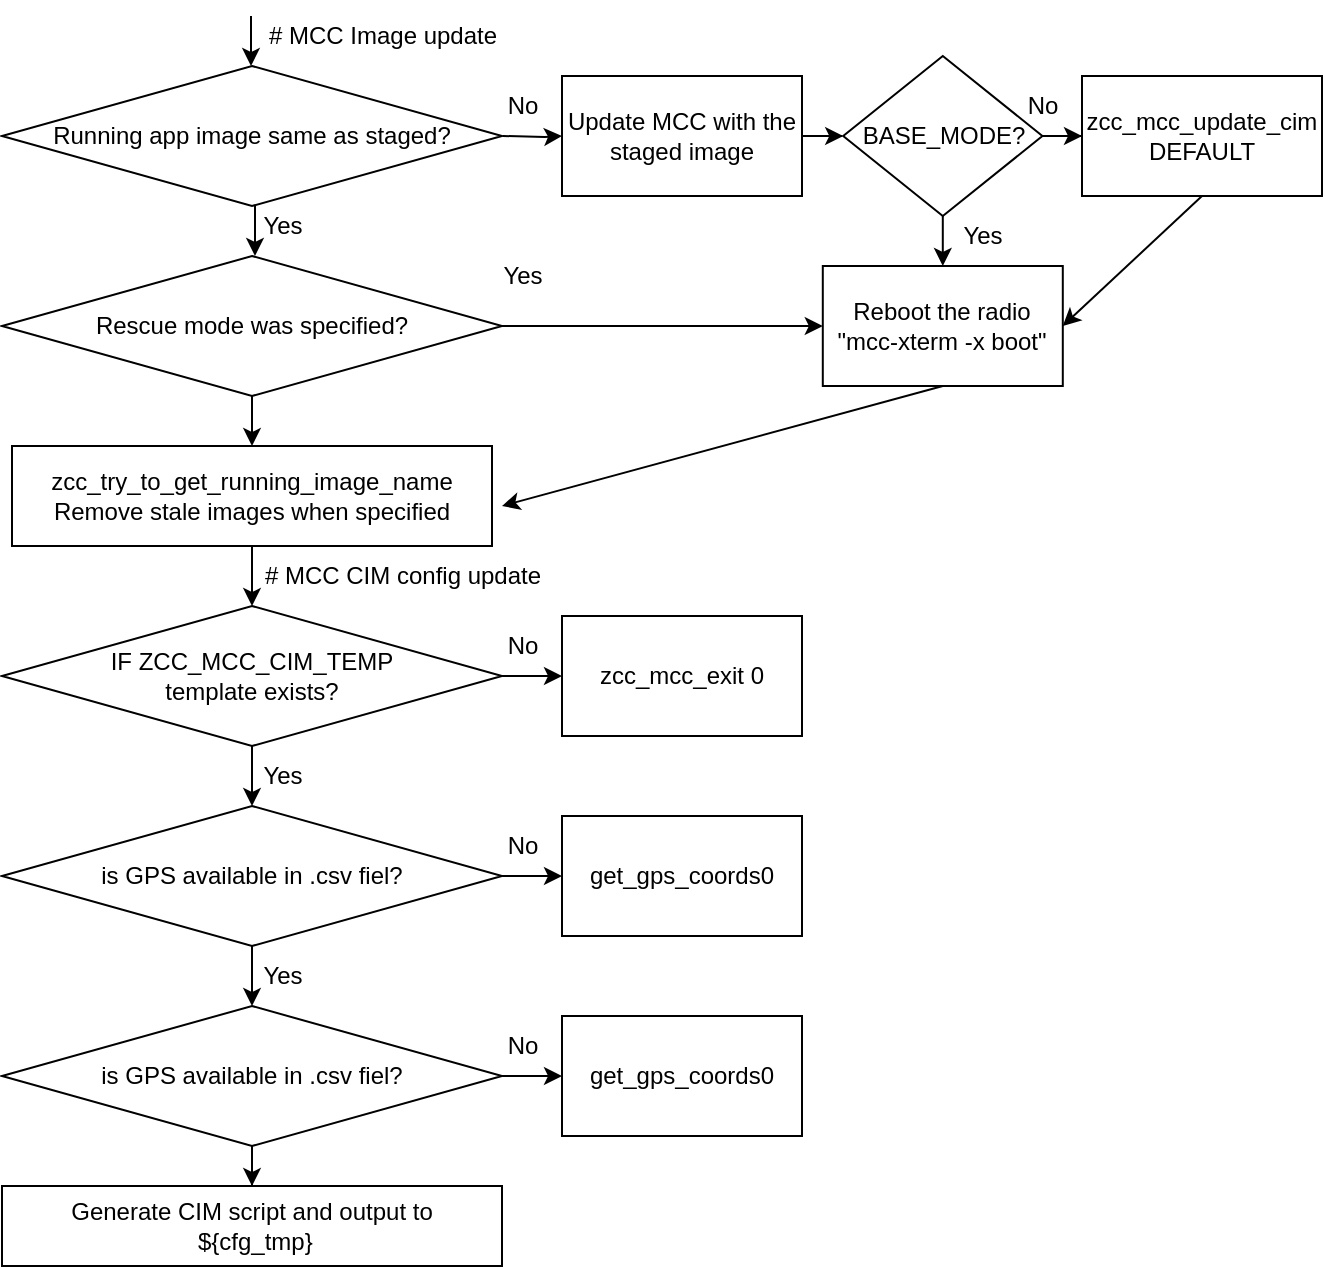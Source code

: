 <mxfile version="20.3.3" type="github">
  <diagram id="He15e3YWLe-SYebc_zrN" name="Page-1">
    <mxGraphModel dx="1038" dy="1689" grid="1" gridSize="10" guides="1" tooltips="1" connect="1" arrows="1" fold="1" page="1" pageScale="1" pageWidth="850" pageHeight="1100" math="0" shadow="0">
      <root>
        <mxCell id="0" />
        <mxCell id="1" parent="0" />
        <mxCell id="zKaXvbOO1B1zrBiY8Xn6-1" value="" style="edgeStyle=orthogonalEdgeStyle;rounded=0;orthogonalLoop=1;jettySize=auto;html=1;" edge="1" parent="1" target="zKaXvbOO1B1zrBiY8Xn6-2">
          <mxGeometry relative="1" as="geometry">
            <mxPoint x="450.4" y="55" as="sourcePoint" />
          </mxGeometry>
        </mxCell>
        <mxCell id="zKaXvbOO1B1zrBiY8Xn6-10" value="" style="edgeStyle=orthogonalEdgeStyle;rounded=0;orthogonalLoop=1;jettySize=auto;html=1;" edge="1" parent="1" source="zKaXvbOO1B1zrBiY8Xn6-2" target="zKaXvbOO1B1zrBiY8Xn6-9">
          <mxGeometry relative="1" as="geometry" />
        </mxCell>
        <mxCell id="zKaXvbOO1B1zrBiY8Xn6-2" value="Update MCC with the staged image" style="whiteSpace=wrap;html=1;" vertex="1" parent="1">
          <mxGeometry x="480" y="25" width="120" height="60" as="geometry" />
        </mxCell>
        <mxCell id="zKaXvbOO1B1zrBiY8Xn6-3" value="No" style="text;html=1;align=center;verticalAlign=middle;resizable=0;points=[];autosize=1;strokeColor=none;fillColor=none;" vertex="1" parent="1">
          <mxGeometry x="440" y="25" width="40" height="30" as="geometry" />
        </mxCell>
        <mxCell id="zKaXvbOO1B1zrBiY8Xn6-5" value="Running app image same as staged?" style="rhombus;whiteSpace=wrap;html=1;" vertex="1" parent="1">
          <mxGeometry x="200" y="20" width="250" height="70" as="geometry" />
        </mxCell>
        <mxCell id="zKaXvbOO1B1zrBiY8Xn6-6" value="" style="edgeStyle=orthogonalEdgeStyle;rounded=0;orthogonalLoop=1;jettySize=auto;html=1;" edge="1" parent="1">
          <mxGeometry relative="1" as="geometry">
            <mxPoint x="324.5" y="20" as="targetPoint" />
            <mxPoint x="324.5" y="-5" as="sourcePoint" />
          </mxGeometry>
        </mxCell>
        <mxCell id="zKaXvbOO1B1zrBiY8Xn6-7" value="Reboot the radio&lt;br&gt;&quot;mcc-xterm -x boot&quot;" style="whiteSpace=wrap;html=1;" vertex="1" parent="1">
          <mxGeometry x="610.4" y="120" width="120" height="60" as="geometry" />
        </mxCell>
        <mxCell id="zKaXvbOO1B1zrBiY8Xn6-12" value="" style="edgeStyle=orthogonalEdgeStyle;rounded=0;orthogonalLoop=1;jettySize=auto;html=1;" edge="1" parent="1" source="zKaXvbOO1B1zrBiY8Xn6-9" target="zKaXvbOO1B1zrBiY8Xn6-11">
          <mxGeometry relative="1" as="geometry" />
        </mxCell>
        <mxCell id="zKaXvbOO1B1zrBiY8Xn6-13" value="" style="edgeStyle=orthogonalEdgeStyle;rounded=0;orthogonalLoop=1;jettySize=auto;html=1;" edge="1" parent="1" source="zKaXvbOO1B1zrBiY8Xn6-9" target="zKaXvbOO1B1zrBiY8Xn6-7">
          <mxGeometry relative="1" as="geometry" />
        </mxCell>
        <mxCell id="zKaXvbOO1B1zrBiY8Xn6-9" value="BASE_MODE?" style="rhombus;whiteSpace=wrap;html=1;" vertex="1" parent="1">
          <mxGeometry x="620.6" y="15" width="99.6" height="80" as="geometry" />
        </mxCell>
        <mxCell id="zKaXvbOO1B1zrBiY8Xn6-11" value="zcc_mcc_update_cim DEFAULT" style="whiteSpace=wrap;html=1;" vertex="1" parent="1">
          <mxGeometry x="740" y="25" width="120" height="60" as="geometry" />
        </mxCell>
        <mxCell id="zKaXvbOO1B1zrBiY8Xn6-14" value="" style="endArrow=classic;html=1;rounded=0;entryX=1;entryY=0.5;entryDx=0;entryDy=0;exitX=0.5;exitY=1;exitDx=0;exitDy=0;" edge="1" parent="1" source="zKaXvbOO1B1zrBiY8Xn6-11" target="zKaXvbOO1B1zrBiY8Xn6-7">
          <mxGeometry width="50" height="50" relative="1" as="geometry">
            <mxPoint x="400" y="220" as="sourcePoint" />
            <mxPoint x="450" y="170" as="targetPoint" />
          </mxGeometry>
        </mxCell>
        <mxCell id="zKaXvbOO1B1zrBiY8Xn6-15" value="Yes" style="text;html=1;align=center;verticalAlign=middle;resizable=0;points=[];autosize=1;strokeColor=none;fillColor=none;" vertex="1" parent="1">
          <mxGeometry x="670" y="90" width="40" height="30" as="geometry" />
        </mxCell>
        <mxCell id="zKaXvbOO1B1zrBiY8Xn6-17" value="No" style="text;html=1;align=center;verticalAlign=middle;resizable=0;points=[];autosize=1;strokeColor=none;fillColor=none;" vertex="1" parent="1">
          <mxGeometry x="700" y="25" width="40" height="30" as="geometry" />
        </mxCell>
        <mxCell id="zKaXvbOO1B1zrBiY8Xn6-20" value="" style="edgeStyle=orthogonalEdgeStyle;rounded=0;orthogonalLoop=1;jettySize=auto;html=1;entryX=0;entryY=0.5;entryDx=0;entryDy=0;" edge="1" parent="1" source="zKaXvbOO1B1zrBiY8Xn6-18" target="zKaXvbOO1B1zrBiY8Xn6-7">
          <mxGeometry relative="1" as="geometry" />
        </mxCell>
        <mxCell id="zKaXvbOO1B1zrBiY8Xn6-26" value="" style="edgeStyle=orthogonalEdgeStyle;rounded=0;orthogonalLoop=1;jettySize=auto;html=1;" edge="1" parent="1" source="zKaXvbOO1B1zrBiY8Xn6-18" target="zKaXvbOO1B1zrBiY8Xn6-25">
          <mxGeometry relative="1" as="geometry" />
        </mxCell>
        <mxCell id="zKaXvbOO1B1zrBiY8Xn6-18" value="Rescue mode was specified?" style="rhombus;whiteSpace=wrap;html=1;" vertex="1" parent="1">
          <mxGeometry x="200" y="115" width="250" height="70" as="geometry" />
        </mxCell>
        <mxCell id="zKaXvbOO1B1zrBiY8Xn6-19" value="Yes" style="text;html=1;align=center;verticalAlign=middle;resizable=0;points=[];autosize=1;strokeColor=none;fillColor=none;" vertex="1" parent="1">
          <mxGeometry x="440" y="110" width="40" height="30" as="geometry" />
        </mxCell>
        <mxCell id="zKaXvbOO1B1zrBiY8Xn6-23" value="" style="edgeStyle=orthogonalEdgeStyle;rounded=0;orthogonalLoop=1;jettySize=auto;html=1;" edge="1" parent="1">
          <mxGeometry relative="1" as="geometry">
            <mxPoint x="326.5" y="115" as="targetPoint" />
            <mxPoint x="326.5" y="90" as="sourcePoint" />
          </mxGeometry>
        </mxCell>
        <mxCell id="zKaXvbOO1B1zrBiY8Xn6-24" value="Yes" style="text;html=1;align=center;verticalAlign=middle;resizable=0;points=[];autosize=1;strokeColor=none;fillColor=none;" vertex="1" parent="1">
          <mxGeometry x="320" y="85" width="40" height="30" as="geometry" />
        </mxCell>
        <mxCell id="zKaXvbOO1B1zrBiY8Xn6-25" value="zcc_try_to_get_running_image_name&lt;br&gt;Remove stale images when specified" style="whiteSpace=wrap;html=1;" vertex="1" parent="1">
          <mxGeometry x="205" y="210" width="240" height="50" as="geometry" />
        </mxCell>
        <mxCell id="zKaXvbOO1B1zrBiY8Xn6-27" value="# MCC Image update" style="text;html=1;align=center;verticalAlign=middle;resizable=0;points=[];autosize=1;strokeColor=none;fillColor=none;" vertex="1" parent="1">
          <mxGeometry x="320" y="-10" width="140" height="30" as="geometry" />
        </mxCell>
        <mxCell id="zKaXvbOO1B1zrBiY8Xn6-28" value="# MCC CIM config update" style="text;html=1;align=center;verticalAlign=middle;resizable=0;points=[];autosize=1;strokeColor=none;fillColor=none;" vertex="1" parent="1">
          <mxGeometry x="320" y="260" width="160" height="30" as="geometry" />
        </mxCell>
        <mxCell id="zKaXvbOO1B1zrBiY8Xn6-29" value="" style="endArrow=classic;html=1;rounded=0;exitX=0.5;exitY=1;exitDx=0;exitDy=0;" edge="1" parent="1" source="zKaXvbOO1B1zrBiY8Xn6-7">
          <mxGeometry width="50" height="50" relative="1" as="geometry">
            <mxPoint x="400" y="220" as="sourcePoint" />
            <mxPoint x="450" y="240" as="targetPoint" />
          </mxGeometry>
        </mxCell>
        <mxCell id="zKaXvbOO1B1zrBiY8Xn6-34" value="" style="edgeStyle=orthogonalEdgeStyle;rounded=0;orthogonalLoop=1;jettySize=auto;html=1;" edge="1" parent="1" source="zKaXvbOO1B1zrBiY8Xn6-30" target="zKaXvbOO1B1zrBiY8Xn6-33">
          <mxGeometry relative="1" as="geometry" />
        </mxCell>
        <mxCell id="zKaXvbOO1B1zrBiY8Xn6-30" value="IF ZCC_MCC_CIM_TEMP&lt;br&gt;template exists?" style="rhombus;whiteSpace=wrap;html=1;" vertex="1" parent="1">
          <mxGeometry x="200" y="290" width="250" height="70" as="geometry" />
        </mxCell>
        <mxCell id="zKaXvbOO1B1zrBiY8Xn6-32" value="" style="endArrow=classic;html=1;rounded=0;exitX=0.5;exitY=1;exitDx=0;exitDy=0;entryX=0.5;entryY=0;entryDx=0;entryDy=0;" edge="1" parent="1" source="zKaXvbOO1B1zrBiY8Xn6-25" target="zKaXvbOO1B1zrBiY8Xn6-30">
          <mxGeometry width="50" height="50" relative="1" as="geometry">
            <mxPoint x="400" y="210" as="sourcePoint" />
            <mxPoint x="450" y="160" as="targetPoint" />
          </mxGeometry>
        </mxCell>
        <mxCell id="zKaXvbOO1B1zrBiY8Xn6-33" value="zcc_mcc_exit 0" style="whiteSpace=wrap;html=1;" vertex="1" parent="1">
          <mxGeometry x="480" y="295" width="120" height="60" as="geometry" />
        </mxCell>
        <mxCell id="zKaXvbOO1B1zrBiY8Xn6-35" value="No" style="text;html=1;align=center;verticalAlign=middle;resizable=0;points=[];autosize=1;strokeColor=none;fillColor=none;" vertex="1" parent="1">
          <mxGeometry x="440" y="295" width="40" height="30" as="geometry" />
        </mxCell>
        <mxCell id="zKaXvbOO1B1zrBiY8Xn6-37" value="Yes" style="text;html=1;align=center;verticalAlign=middle;resizable=0;points=[];autosize=1;strokeColor=none;fillColor=none;" vertex="1" parent="1">
          <mxGeometry x="320" y="360" width="40" height="30" as="geometry" />
        </mxCell>
        <mxCell id="zKaXvbOO1B1zrBiY8Xn6-38" value="" style="edgeStyle=orthogonalEdgeStyle;rounded=0;orthogonalLoop=1;jettySize=auto;html=1;" edge="1" parent="1" source="zKaXvbOO1B1zrBiY8Xn6-39" target="zKaXvbOO1B1zrBiY8Xn6-41">
          <mxGeometry relative="1" as="geometry" />
        </mxCell>
        <mxCell id="zKaXvbOO1B1zrBiY8Xn6-39" value="is GPS available in .csv fiel?" style="rhombus;whiteSpace=wrap;html=1;" vertex="1" parent="1">
          <mxGeometry x="200" y="390" width="250" height="70" as="geometry" />
        </mxCell>
        <mxCell id="zKaXvbOO1B1zrBiY8Xn6-40" value="" style="endArrow=classic;html=1;rounded=0;exitX=0.5;exitY=1;exitDx=0;exitDy=0;entryX=0.5;entryY=0;entryDx=0;entryDy=0;" edge="1" parent="1" target="zKaXvbOO1B1zrBiY8Xn6-39">
          <mxGeometry width="50" height="50" relative="1" as="geometry">
            <mxPoint x="325" y="360" as="sourcePoint" />
            <mxPoint x="450" y="260" as="targetPoint" />
          </mxGeometry>
        </mxCell>
        <mxCell id="zKaXvbOO1B1zrBiY8Xn6-41" value="get_gps_coords0" style="whiteSpace=wrap;html=1;" vertex="1" parent="1">
          <mxGeometry x="480" y="395" width="120" height="60" as="geometry" />
        </mxCell>
        <mxCell id="zKaXvbOO1B1zrBiY8Xn6-42" value="No" style="text;html=1;align=center;verticalAlign=middle;resizable=0;points=[];autosize=1;strokeColor=none;fillColor=none;" vertex="1" parent="1">
          <mxGeometry x="440" y="395" width="40" height="30" as="geometry" />
        </mxCell>
        <mxCell id="zKaXvbOO1B1zrBiY8Xn6-43" value="Yes" style="text;html=1;align=center;verticalAlign=middle;resizable=0;points=[];autosize=1;strokeColor=none;fillColor=none;" vertex="1" parent="1">
          <mxGeometry x="320" y="460" width="40" height="30" as="geometry" />
        </mxCell>
        <mxCell id="zKaXvbOO1B1zrBiY8Xn6-44" value="" style="edgeStyle=orthogonalEdgeStyle;rounded=0;orthogonalLoop=1;jettySize=auto;html=1;" edge="1" parent="1" source="zKaXvbOO1B1zrBiY8Xn6-45" target="zKaXvbOO1B1zrBiY8Xn6-47">
          <mxGeometry relative="1" as="geometry" />
        </mxCell>
        <mxCell id="zKaXvbOO1B1zrBiY8Xn6-50" value="" style="edgeStyle=orthogonalEdgeStyle;rounded=0;orthogonalLoop=1;jettySize=auto;html=1;" edge="1" parent="1" source="zKaXvbOO1B1zrBiY8Xn6-45" target="zKaXvbOO1B1zrBiY8Xn6-49">
          <mxGeometry relative="1" as="geometry" />
        </mxCell>
        <mxCell id="zKaXvbOO1B1zrBiY8Xn6-45" value="is GPS available in .csv fiel?" style="rhombus;whiteSpace=wrap;html=1;" vertex="1" parent="1">
          <mxGeometry x="200" y="490" width="250" height="70" as="geometry" />
        </mxCell>
        <mxCell id="zKaXvbOO1B1zrBiY8Xn6-46" value="" style="endArrow=classic;html=1;rounded=0;exitX=0.5;exitY=1;exitDx=0;exitDy=0;entryX=0.5;entryY=0;entryDx=0;entryDy=0;" edge="1" parent="1" target="zKaXvbOO1B1zrBiY8Xn6-45">
          <mxGeometry width="50" height="50" relative="1" as="geometry">
            <mxPoint x="325" y="460" as="sourcePoint" />
            <mxPoint x="450" y="360" as="targetPoint" />
          </mxGeometry>
        </mxCell>
        <mxCell id="zKaXvbOO1B1zrBiY8Xn6-47" value="get_gps_coords0" style="whiteSpace=wrap;html=1;" vertex="1" parent="1">
          <mxGeometry x="480" y="495" width="120" height="60" as="geometry" />
        </mxCell>
        <mxCell id="zKaXvbOO1B1zrBiY8Xn6-48" value="No" style="text;html=1;align=center;verticalAlign=middle;resizable=0;points=[];autosize=1;strokeColor=none;fillColor=none;" vertex="1" parent="1">
          <mxGeometry x="440" y="495" width="40" height="30" as="geometry" />
        </mxCell>
        <mxCell id="zKaXvbOO1B1zrBiY8Xn6-49" value="Generate CIM script and output to&lt;br&gt;&amp;nbsp;${cfg_tmp}" style="whiteSpace=wrap;html=1;" vertex="1" parent="1">
          <mxGeometry x="200" y="580" width="250" height="40" as="geometry" />
        </mxCell>
      </root>
    </mxGraphModel>
  </diagram>
</mxfile>
